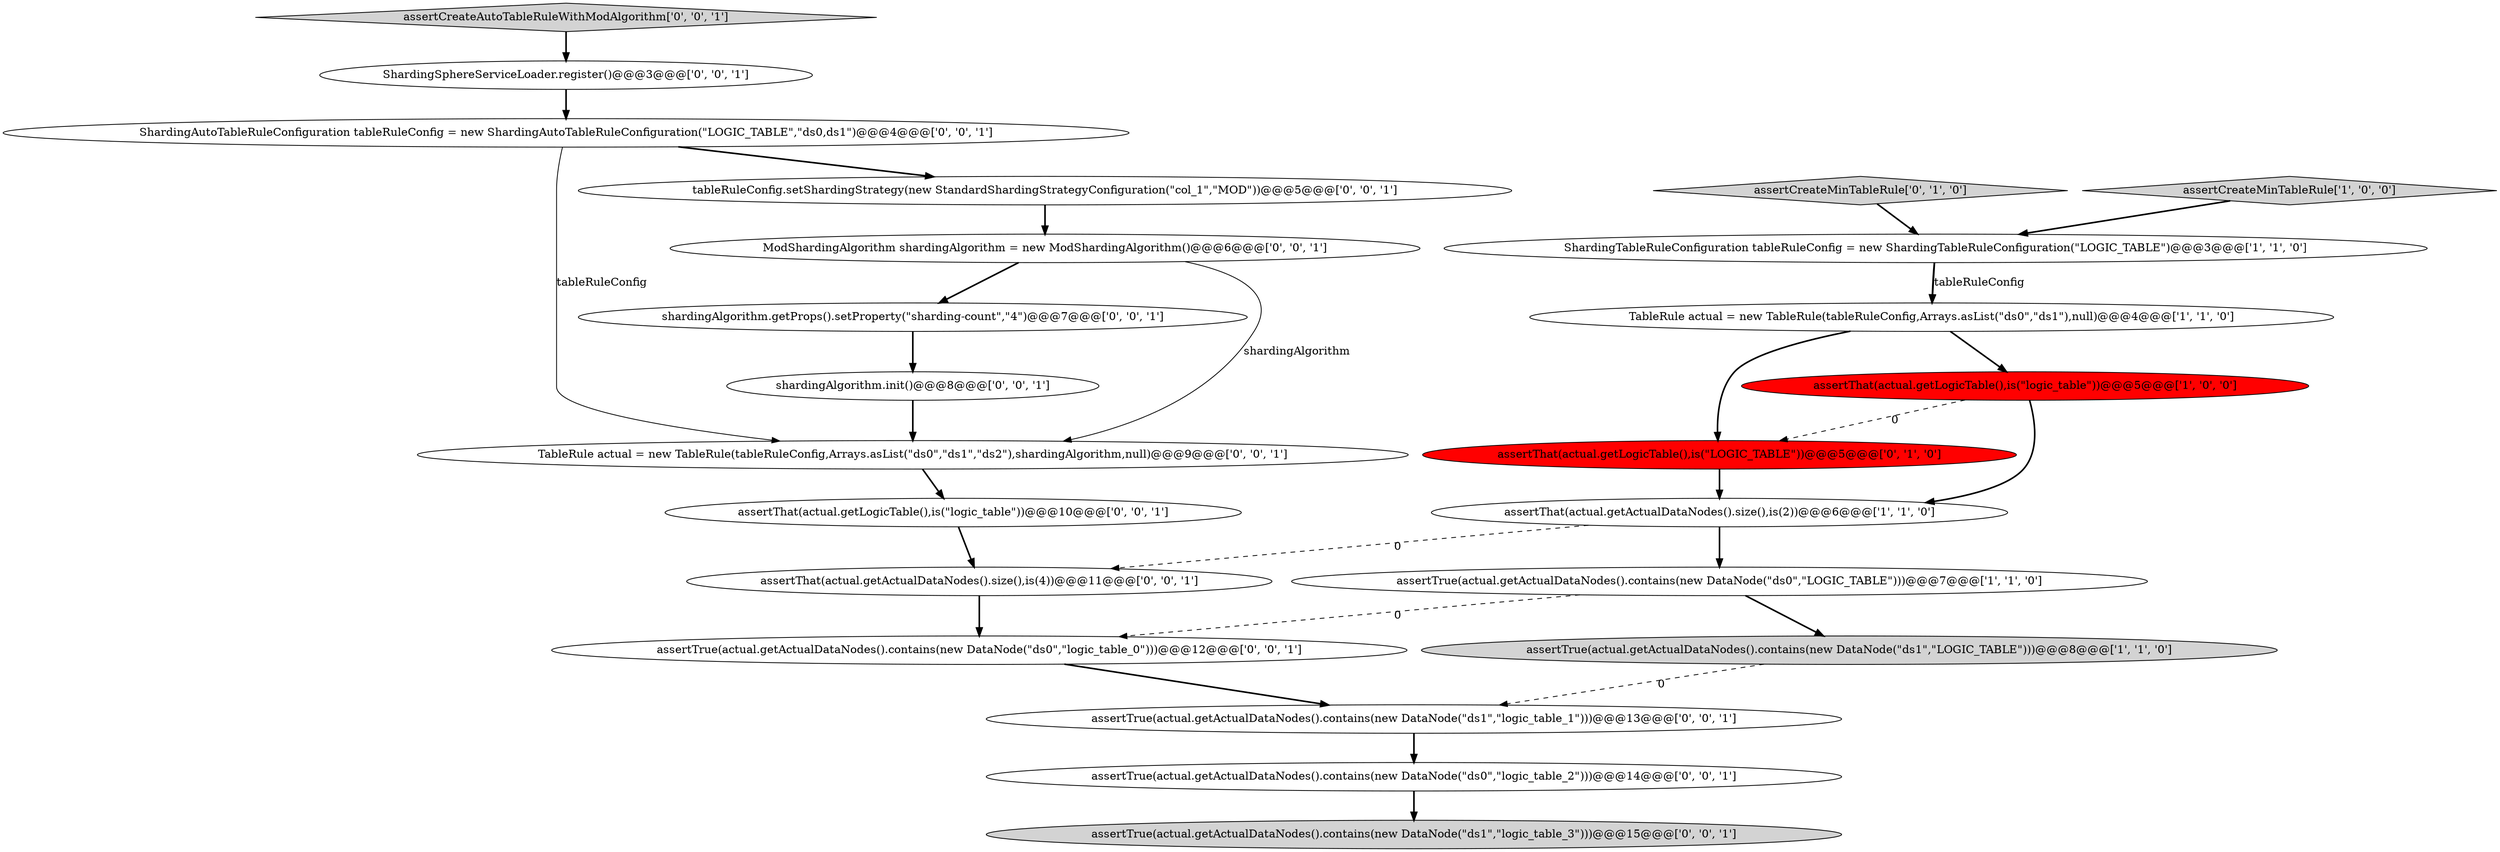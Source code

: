 digraph {
7 [style = filled, label = "assertThat(actual.getLogicTable(),is(\"LOGIC_TABLE\"))@@@5@@@['0', '1', '0']", fillcolor = red, shape = ellipse image = "AAA1AAABBB2BBB"];
15 [style = filled, label = "ShardingSphereServiceLoader.register()@@@3@@@['0', '0', '1']", fillcolor = white, shape = ellipse image = "AAA0AAABBB3BBB"];
18 [style = filled, label = "shardingAlgorithm.getProps().setProperty(\"sharding-count\",\"4\")@@@7@@@['0', '0', '1']", fillcolor = white, shape = ellipse image = "AAA0AAABBB3BBB"];
3 [style = filled, label = "assertThat(actual.getActualDataNodes().size(),is(2))@@@6@@@['1', '1', '0']", fillcolor = white, shape = ellipse image = "AAA0AAABBB1BBB"];
14 [style = filled, label = "assertTrue(actual.getActualDataNodes().contains(new DataNode(\"ds0\",\"logic_table_2\")))@@@14@@@['0', '0', '1']", fillcolor = white, shape = ellipse image = "AAA0AAABBB3BBB"];
4 [style = filled, label = "ShardingTableRuleConfiguration tableRuleConfig = new ShardingTableRuleConfiguration(\"LOGIC_TABLE\")@@@3@@@['1', '1', '0']", fillcolor = white, shape = ellipse image = "AAA0AAABBB1BBB"];
19 [style = filled, label = "assertThat(actual.getActualDataNodes().size(),is(4))@@@11@@@['0', '0', '1']", fillcolor = white, shape = ellipse image = "AAA0AAABBB3BBB"];
9 [style = filled, label = "assertCreateAutoTableRuleWithModAlgorithm['0', '0', '1']", fillcolor = lightgray, shape = diamond image = "AAA0AAABBB3BBB"];
8 [style = filled, label = "assertCreateMinTableRule['0', '1', '0']", fillcolor = lightgray, shape = diamond image = "AAA0AAABBB2BBB"];
20 [style = filled, label = "assertTrue(actual.getActualDataNodes().contains(new DataNode(\"ds1\",\"logic_table_1\")))@@@13@@@['0', '0', '1']", fillcolor = white, shape = ellipse image = "AAA0AAABBB3BBB"];
17 [style = filled, label = "ModShardingAlgorithm shardingAlgorithm = new ModShardingAlgorithm()@@@6@@@['0', '0', '1']", fillcolor = white, shape = ellipse image = "AAA0AAABBB3BBB"];
5 [style = filled, label = "assertTrue(actual.getActualDataNodes().contains(new DataNode(\"ds1\",\"LOGIC_TABLE\")))@@@8@@@['1', '1', '0']", fillcolor = lightgray, shape = ellipse image = "AAA0AAABBB1BBB"];
10 [style = filled, label = "TableRule actual = new TableRule(tableRuleConfig,Arrays.asList(\"ds0\",\"ds1\",\"ds2\"),shardingAlgorithm,null)@@@9@@@['0', '0', '1']", fillcolor = white, shape = ellipse image = "AAA0AAABBB3BBB"];
21 [style = filled, label = "assertTrue(actual.getActualDataNodes().contains(new DataNode(\"ds1\",\"logic_table_3\")))@@@15@@@['0', '0', '1']", fillcolor = lightgray, shape = ellipse image = "AAA0AAABBB3BBB"];
6 [style = filled, label = "assertThat(actual.getLogicTable(),is(\"logic_table\"))@@@5@@@['1', '0', '0']", fillcolor = red, shape = ellipse image = "AAA1AAABBB1BBB"];
12 [style = filled, label = "assertThat(actual.getLogicTable(),is(\"logic_table\"))@@@10@@@['0', '0', '1']", fillcolor = white, shape = ellipse image = "AAA0AAABBB3BBB"];
2 [style = filled, label = "assertTrue(actual.getActualDataNodes().contains(new DataNode(\"ds0\",\"LOGIC_TABLE\")))@@@7@@@['1', '1', '0']", fillcolor = white, shape = ellipse image = "AAA0AAABBB1BBB"];
11 [style = filled, label = "tableRuleConfig.setShardingStrategy(new StandardShardingStrategyConfiguration(\"col_1\",\"MOD\"))@@@5@@@['0', '0', '1']", fillcolor = white, shape = ellipse image = "AAA0AAABBB3BBB"];
13 [style = filled, label = "assertTrue(actual.getActualDataNodes().contains(new DataNode(\"ds0\",\"logic_table_0\")))@@@12@@@['0', '0', '1']", fillcolor = white, shape = ellipse image = "AAA0AAABBB3BBB"];
22 [style = filled, label = "ShardingAutoTableRuleConfiguration tableRuleConfig = new ShardingAutoTableRuleConfiguration(\"LOGIC_TABLE\",\"ds0,ds1\")@@@4@@@['0', '0', '1']", fillcolor = white, shape = ellipse image = "AAA0AAABBB3BBB"];
0 [style = filled, label = "TableRule actual = new TableRule(tableRuleConfig,Arrays.asList(\"ds0\",\"ds1\"),null)@@@4@@@['1', '1', '0']", fillcolor = white, shape = ellipse image = "AAA0AAABBB1BBB"];
1 [style = filled, label = "assertCreateMinTableRule['1', '0', '0']", fillcolor = lightgray, shape = diamond image = "AAA0AAABBB1BBB"];
16 [style = filled, label = "shardingAlgorithm.init()@@@8@@@['0', '0', '1']", fillcolor = white, shape = ellipse image = "AAA0AAABBB3BBB"];
17->10 [style = solid, label="shardingAlgorithm"];
6->3 [style = bold, label=""];
1->4 [style = bold, label=""];
0->6 [style = bold, label=""];
16->10 [style = bold, label=""];
6->7 [style = dashed, label="0"];
20->14 [style = bold, label=""];
7->3 [style = bold, label=""];
15->22 [style = bold, label=""];
4->0 [style = bold, label=""];
0->7 [style = bold, label=""];
3->19 [style = dashed, label="0"];
5->20 [style = dashed, label="0"];
22->10 [style = solid, label="tableRuleConfig"];
19->13 [style = bold, label=""];
3->2 [style = bold, label=""];
10->12 [style = bold, label=""];
9->15 [style = bold, label=""];
2->13 [style = dashed, label="0"];
4->0 [style = solid, label="tableRuleConfig"];
11->17 [style = bold, label=""];
8->4 [style = bold, label=""];
12->19 [style = bold, label=""];
22->11 [style = bold, label=""];
14->21 [style = bold, label=""];
17->18 [style = bold, label=""];
2->5 [style = bold, label=""];
13->20 [style = bold, label=""];
18->16 [style = bold, label=""];
}
